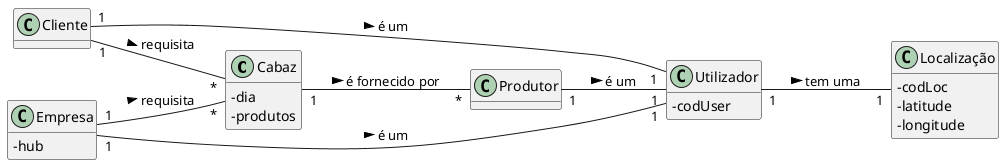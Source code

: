@startuml
'https://plantuml.com/class-diagram

hide methods
left to right direction
skinparam classAttributeIconSize 0

class Cabaz
class Cliente
class Empresa
class Localização
class Produtor
class Utilizador

class Cabaz{
-dia
-produtos
}

class Cliente{}

class Empresa{
-hub
}

class Localização{
-codLoc
-latitude
-longitude
}

class Produtor{}

class Utilizador{
-codUser
}

Cliente "1" -- "*" Cabaz : requisita >
Empresa "1" -- "*" Cabaz : requisita >
Cabaz "1" -- "*" Produtor : é fornecido por >
Cliente "1" -- "1" Utilizador : é um >
Empresa "1" -- "1" Utilizador : é um >
Produtor "1" -- "1" Utilizador : é um >
Utilizador "1" -- "1" Localização : tem uma >

@enduml